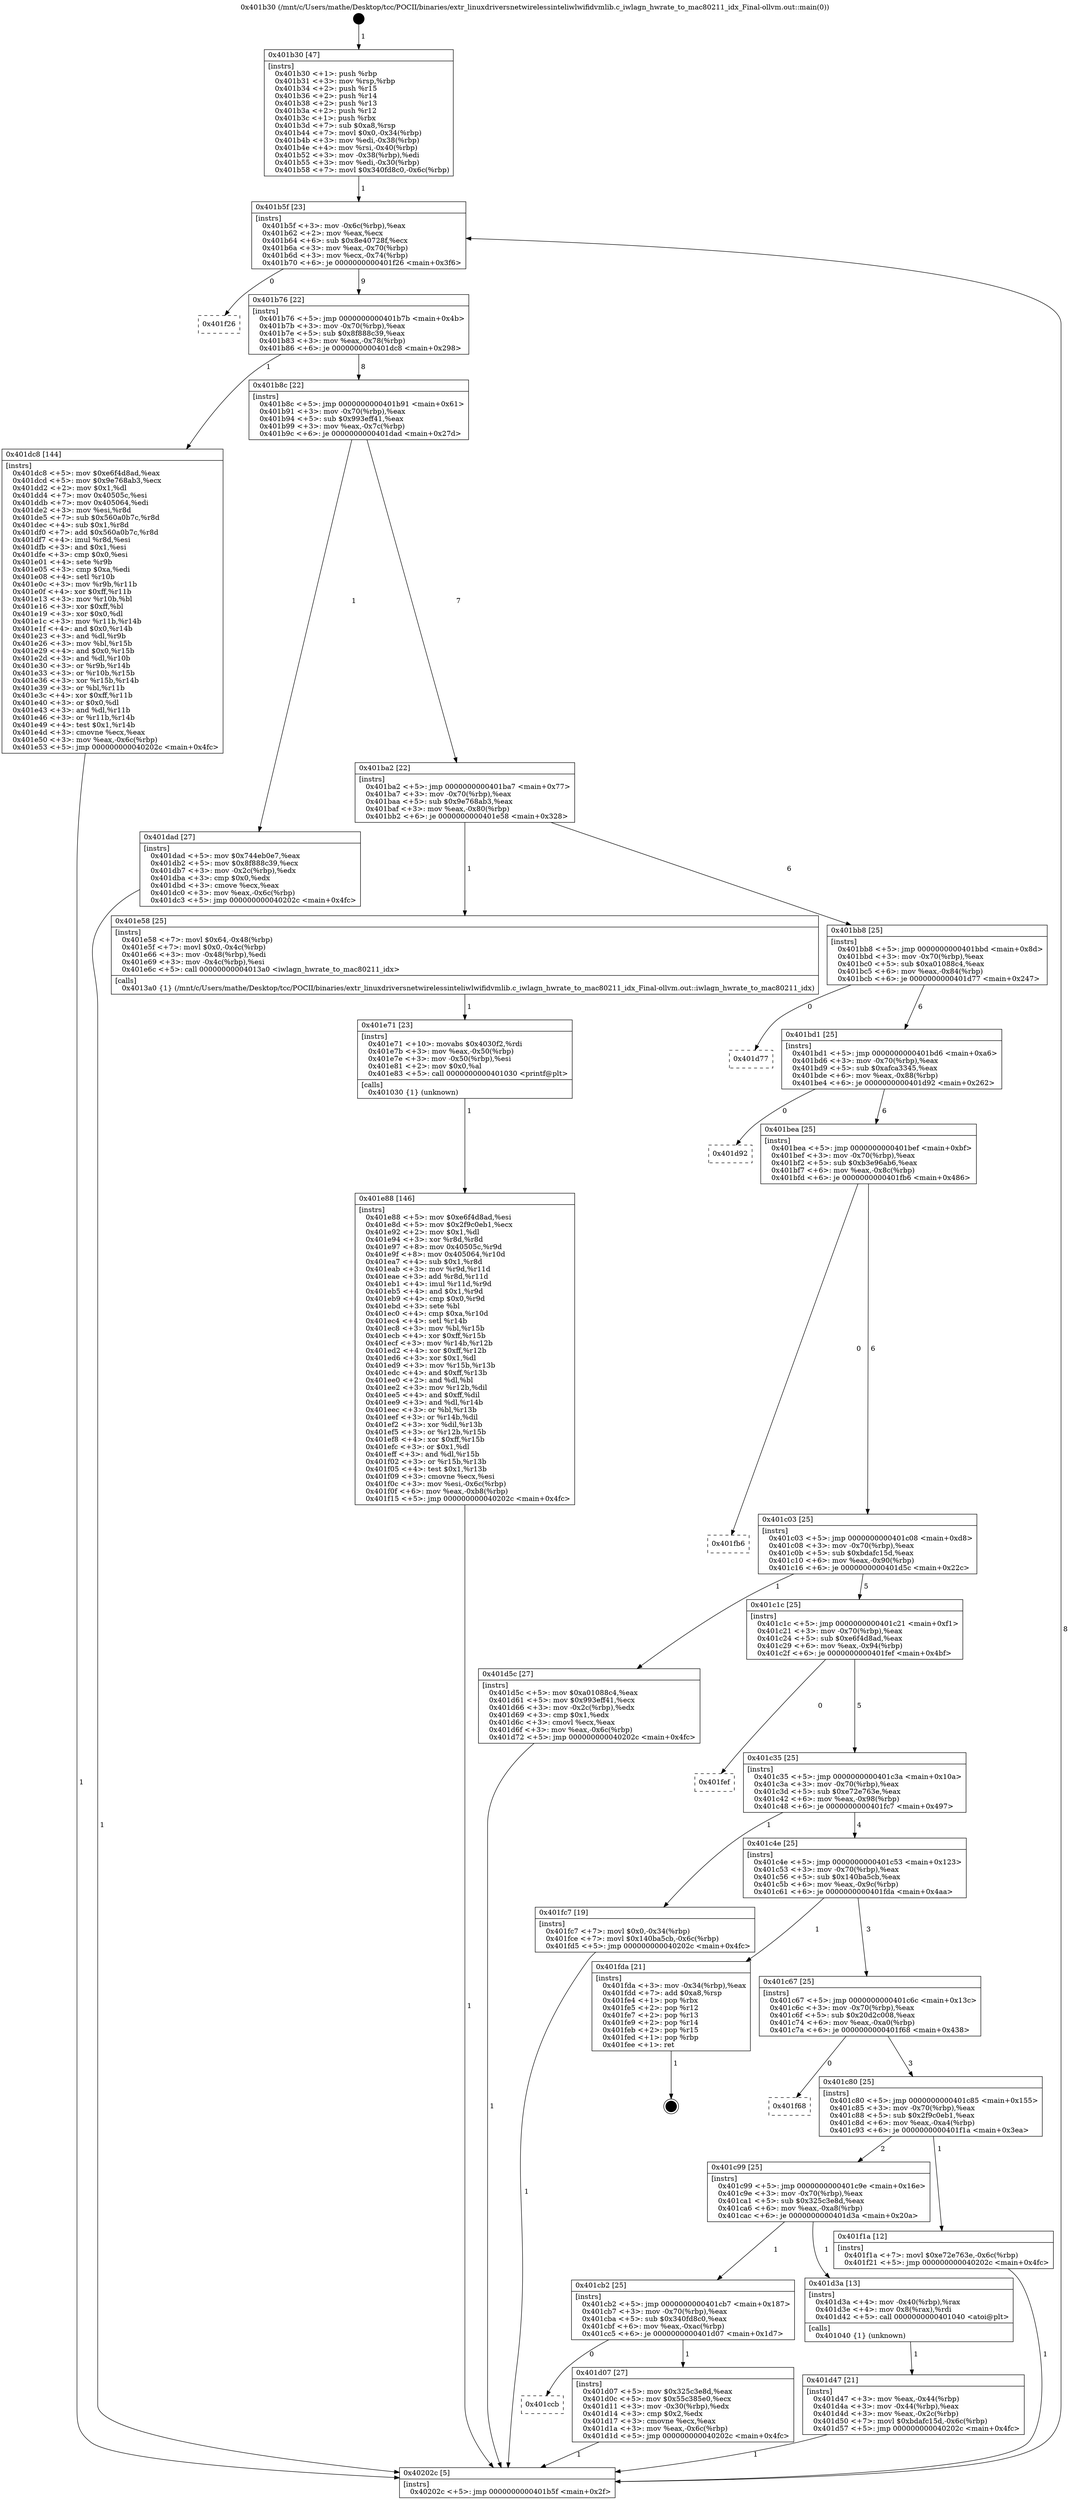 digraph "0x401b30" {
  label = "0x401b30 (/mnt/c/Users/mathe/Desktop/tcc/POCII/binaries/extr_linuxdriversnetwirelessinteliwlwifidvmlib.c_iwlagn_hwrate_to_mac80211_idx_Final-ollvm.out::main(0))"
  labelloc = "t"
  node[shape=record]

  Entry [label="",width=0.3,height=0.3,shape=circle,fillcolor=black,style=filled]
  "0x401b5f" [label="{
     0x401b5f [23]\l
     | [instrs]\l
     &nbsp;&nbsp;0x401b5f \<+3\>: mov -0x6c(%rbp),%eax\l
     &nbsp;&nbsp;0x401b62 \<+2\>: mov %eax,%ecx\l
     &nbsp;&nbsp;0x401b64 \<+6\>: sub $0x8e40728f,%ecx\l
     &nbsp;&nbsp;0x401b6a \<+3\>: mov %eax,-0x70(%rbp)\l
     &nbsp;&nbsp;0x401b6d \<+3\>: mov %ecx,-0x74(%rbp)\l
     &nbsp;&nbsp;0x401b70 \<+6\>: je 0000000000401f26 \<main+0x3f6\>\l
  }"]
  "0x401f26" [label="{
     0x401f26\l
  }", style=dashed]
  "0x401b76" [label="{
     0x401b76 [22]\l
     | [instrs]\l
     &nbsp;&nbsp;0x401b76 \<+5\>: jmp 0000000000401b7b \<main+0x4b\>\l
     &nbsp;&nbsp;0x401b7b \<+3\>: mov -0x70(%rbp),%eax\l
     &nbsp;&nbsp;0x401b7e \<+5\>: sub $0x8f888c39,%eax\l
     &nbsp;&nbsp;0x401b83 \<+3\>: mov %eax,-0x78(%rbp)\l
     &nbsp;&nbsp;0x401b86 \<+6\>: je 0000000000401dc8 \<main+0x298\>\l
  }"]
  Exit [label="",width=0.3,height=0.3,shape=circle,fillcolor=black,style=filled,peripheries=2]
  "0x401dc8" [label="{
     0x401dc8 [144]\l
     | [instrs]\l
     &nbsp;&nbsp;0x401dc8 \<+5\>: mov $0xe6f4d8ad,%eax\l
     &nbsp;&nbsp;0x401dcd \<+5\>: mov $0x9e768ab3,%ecx\l
     &nbsp;&nbsp;0x401dd2 \<+2\>: mov $0x1,%dl\l
     &nbsp;&nbsp;0x401dd4 \<+7\>: mov 0x40505c,%esi\l
     &nbsp;&nbsp;0x401ddb \<+7\>: mov 0x405064,%edi\l
     &nbsp;&nbsp;0x401de2 \<+3\>: mov %esi,%r8d\l
     &nbsp;&nbsp;0x401de5 \<+7\>: sub $0x560a0b7c,%r8d\l
     &nbsp;&nbsp;0x401dec \<+4\>: sub $0x1,%r8d\l
     &nbsp;&nbsp;0x401df0 \<+7\>: add $0x560a0b7c,%r8d\l
     &nbsp;&nbsp;0x401df7 \<+4\>: imul %r8d,%esi\l
     &nbsp;&nbsp;0x401dfb \<+3\>: and $0x1,%esi\l
     &nbsp;&nbsp;0x401dfe \<+3\>: cmp $0x0,%esi\l
     &nbsp;&nbsp;0x401e01 \<+4\>: sete %r9b\l
     &nbsp;&nbsp;0x401e05 \<+3\>: cmp $0xa,%edi\l
     &nbsp;&nbsp;0x401e08 \<+4\>: setl %r10b\l
     &nbsp;&nbsp;0x401e0c \<+3\>: mov %r9b,%r11b\l
     &nbsp;&nbsp;0x401e0f \<+4\>: xor $0xff,%r11b\l
     &nbsp;&nbsp;0x401e13 \<+3\>: mov %r10b,%bl\l
     &nbsp;&nbsp;0x401e16 \<+3\>: xor $0xff,%bl\l
     &nbsp;&nbsp;0x401e19 \<+3\>: xor $0x0,%dl\l
     &nbsp;&nbsp;0x401e1c \<+3\>: mov %r11b,%r14b\l
     &nbsp;&nbsp;0x401e1f \<+4\>: and $0x0,%r14b\l
     &nbsp;&nbsp;0x401e23 \<+3\>: and %dl,%r9b\l
     &nbsp;&nbsp;0x401e26 \<+3\>: mov %bl,%r15b\l
     &nbsp;&nbsp;0x401e29 \<+4\>: and $0x0,%r15b\l
     &nbsp;&nbsp;0x401e2d \<+3\>: and %dl,%r10b\l
     &nbsp;&nbsp;0x401e30 \<+3\>: or %r9b,%r14b\l
     &nbsp;&nbsp;0x401e33 \<+3\>: or %r10b,%r15b\l
     &nbsp;&nbsp;0x401e36 \<+3\>: xor %r15b,%r14b\l
     &nbsp;&nbsp;0x401e39 \<+3\>: or %bl,%r11b\l
     &nbsp;&nbsp;0x401e3c \<+4\>: xor $0xff,%r11b\l
     &nbsp;&nbsp;0x401e40 \<+3\>: or $0x0,%dl\l
     &nbsp;&nbsp;0x401e43 \<+3\>: and %dl,%r11b\l
     &nbsp;&nbsp;0x401e46 \<+3\>: or %r11b,%r14b\l
     &nbsp;&nbsp;0x401e49 \<+4\>: test $0x1,%r14b\l
     &nbsp;&nbsp;0x401e4d \<+3\>: cmovne %ecx,%eax\l
     &nbsp;&nbsp;0x401e50 \<+3\>: mov %eax,-0x6c(%rbp)\l
     &nbsp;&nbsp;0x401e53 \<+5\>: jmp 000000000040202c \<main+0x4fc\>\l
  }"]
  "0x401b8c" [label="{
     0x401b8c [22]\l
     | [instrs]\l
     &nbsp;&nbsp;0x401b8c \<+5\>: jmp 0000000000401b91 \<main+0x61\>\l
     &nbsp;&nbsp;0x401b91 \<+3\>: mov -0x70(%rbp),%eax\l
     &nbsp;&nbsp;0x401b94 \<+5\>: sub $0x993eff41,%eax\l
     &nbsp;&nbsp;0x401b99 \<+3\>: mov %eax,-0x7c(%rbp)\l
     &nbsp;&nbsp;0x401b9c \<+6\>: je 0000000000401dad \<main+0x27d\>\l
  }"]
  "0x401e88" [label="{
     0x401e88 [146]\l
     | [instrs]\l
     &nbsp;&nbsp;0x401e88 \<+5\>: mov $0xe6f4d8ad,%esi\l
     &nbsp;&nbsp;0x401e8d \<+5\>: mov $0x2f9c0eb1,%ecx\l
     &nbsp;&nbsp;0x401e92 \<+2\>: mov $0x1,%dl\l
     &nbsp;&nbsp;0x401e94 \<+3\>: xor %r8d,%r8d\l
     &nbsp;&nbsp;0x401e97 \<+8\>: mov 0x40505c,%r9d\l
     &nbsp;&nbsp;0x401e9f \<+8\>: mov 0x405064,%r10d\l
     &nbsp;&nbsp;0x401ea7 \<+4\>: sub $0x1,%r8d\l
     &nbsp;&nbsp;0x401eab \<+3\>: mov %r9d,%r11d\l
     &nbsp;&nbsp;0x401eae \<+3\>: add %r8d,%r11d\l
     &nbsp;&nbsp;0x401eb1 \<+4\>: imul %r11d,%r9d\l
     &nbsp;&nbsp;0x401eb5 \<+4\>: and $0x1,%r9d\l
     &nbsp;&nbsp;0x401eb9 \<+4\>: cmp $0x0,%r9d\l
     &nbsp;&nbsp;0x401ebd \<+3\>: sete %bl\l
     &nbsp;&nbsp;0x401ec0 \<+4\>: cmp $0xa,%r10d\l
     &nbsp;&nbsp;0x401ec4 \<+4\>: setl %r14b\l
     &nbsp;&nbsp;0x401ec8 \<+3\>: mov %bl,%r15b\l
     &nbsp;&nbsp;0x401ecb \<+4\>: xor $0xff,%r15b\l
     &nbsp;&nbsp;0x401ecf \<+3\>: mov %r14b,%r12b\l
     &nbsp;&nbsp;0x401ed2 \<+4\>: xor $0xff,%r12b\l
     &nbsp;&nbsp;0x401ed6 \<+3\>: xor $0x1,%dl\l
     &nbsp;&nbsp;0x401ed9 \<+3\>: mov %r15b,%r13b\l
     &nbsp;&nbsp;0x401edc \<+4\>: and $0xff,%r13b\l
     &nbsp;&nbsp;0x401ee0 \<+2\>: and %dl,%bl\l
     &nbsp;&nbsp;0x401ee2 \<+3\>: mov %r12b,%dil\l
     &nbsp;&nbsp;0x401ee5 \<+4\>: and $0xff,%dil\l
     &nbsp;&nbsp;0x401ee9 \<+3\>: and %dl,%r14b\l
     &nbsp;&nbsp;0x401eec \<+3\>: or %bl,%r13b\l
     &nbsp;&nbsp;0x401eef \<+3\>: or %r14b,%dil\l
     &nbsp;&nbsp;0x401ef2 \<+3\>: xor %dil,%r13b\l
     &nbsp;&nbsp;0x401ef5 \<+3\>: or %r12b,%r15b\l
     &nbsp;&nbsp;0x401ef8 \<+4\>: xor $0xff,%r15b\l
     &nbsp;&nbsp;0x401efc \<+3\>: or $0x1,%dl\l
     &nbsp;&nbsp;0x401eff \<+3\>: and %dl,%r15b\l
     &nbsp;&nbsp;0x401f02 \<+3\>: or %r15b,%r13b\l
     &nbsp;&nbsp;0x401f05 \<+4\>: test $0x1,%r13b\l
     &nbsp;&nbsp;0x401f09 \<+3\>: cmovne %ecx,%esi\l
     &nbsp;&nbsp;0x401f0c \<+3\>: mov %esi,-0x6c(%rbp)\l
     &nbsp;&nbsp;0x401f0f \<+6\>: mov %eax,-0xb8(%rbp)\l
     &nbsp;&nbsp;0x401f15 \<+5\>: jmp 000000000040202c \<main+0x4fc\>\l
  }"]
  "0x401dad" [label="{
     0x401dad [27]\l
     | [instrs]\l
     &nbsp;&nbsp;0x401dad \<+5\>: mov $0x744eb0e7,%eax\l
     &nbsp;&nbsp;0x401db2 \<+5\>: mov $0x8f888c39,%ecx\l
     &nbsp;&nbsp;0x401db7 \<+3\>: mov -0x2c(%rbp),%edx\l
     &nbsp;&nbsp;0x401dba \<+3\>: cmp $0x0,%edx\l
     &nbsp;&nbsp;0x401dbd \<+3\>: cmove %ecx,%eax\l
     &nbsp;&nbsp;0x401dc0 \<+3\>: mov %eax,-0x6c(%rbp)\l
     &nbsp;&nbsp;0x401dc3 \<+5\>: jmp 000000000040202c \<main+0x4fc\>\l
  }"]
  "0x401ba2" [label="{
     0x401ba2 [22]\l
     | [instrs]\l
     &nbsp;&nbsp;0x401ba2 \<+5\>: jmp 0000000000401ba7 \<main+0x77\>\l
     &nbsp;&nbsp;0x401ba7 \<+3\>: mov -0x70(%rbp),%eax\l
     &nbsp;&nbsp;0x401baa \<+5\>: sub $0x9e768ab3,%eax\l
     &nbsp;&nbsp;0x401baf \<+3\>: mov %eax,-0x80(%rbp)\l
     &nbsp;&nbsp;0x401bb2 \<+6\>: je 0000000000401e58 \<main+0x328\>\l
  }"]
  "0x401e71" [label="{
     0x401e71 [23]\l
     | [instrs]\l
     &nbsp;&nbsp;0x401e71 \<+10\>: movabs $0x4030f2,%rdi\l
     &nbsp;&nbsp;0x401e7b \<+3\>: mov %eax,-0x50(%rbp)\l
     &nbsp;&nbsp;0x401e7e \<+3\>: mov -0x50(%rbp),%esi\l
     &nbsp;&nbsp;0x401e81 \<+2\>: mov $0x0,%al\l
     &nbsp;&nbsp;0x401e83 \<+5\>: call 0000000000401030 \<printf@plt\>\l
     | [calls]\l
     &nbsp;&nbsp;0x401030 \{1\} (unknown)\l
  }"]
  "0x401e58" [label="{
     0x401e58 [25]\l
     | [instrs]\l
     &nbsp;&nbsp;0x401e58 \<+7\>: movl $0x64,-0x48(%rbp)\l
     &nbsp;&nbsp;0x401e5f \<+7\>: movl $0x0,-0x4c(%rbp)\l
     &nbsp;&nbsp;0x401e66 \<+3\>: mov -0x48(%rbp),%edi\l
     &nbsp;&nbsp;0x401e69 \<+3\>: mov -0x4c(%rbp),%esi\l
     &nbsp;&nbsp;0x401e6c \<+5\>: call 00000000004013a0 \<iwlagn_hwrate_to_mac80211_idx\>\l
     | [calls]\l
     &nbsp;&nbsp;0x4013a0 \{1\} (/mnt/c/Users/mathe/Desktop/tcc/POCII/binaries/extr_linuxdriversnetwirelessinteliwlwifidvmlib.c_iwlagn_hwrate_to_mac80211_idx_Final-ollvm.out::iwlagn_hwrate_to_mac80211_idx)\l
  }"]
  "0x401bb8" [label="{
     0x401bb8 [25]\l
     | [instrs]\l
     &nbsp;&nbsp;0x401bb8 \<+5\>: jmp 0000000000401bbd \<main+0x8d\>\l
     &nbsp;&nbsp;0x401bbd \<+3\>: mov -0x70(%rbp),%eax\l
     &nbsp;&nbsp;0x401bc0 \<+5\>: sub $0xa01088c4,%eax\l
     &nbsp;&nbsp;0x401bc5 \<+6\>: mov %eax,-0x84(%rbp)\l
     &nbsp;&nbsp;0x401bcb \<+6\>: je 0000000000401d77 \<main+0x247\>\l
  }"]
  "0x401d47" [label="{
     0x401d47 [21]\l
     | [instrs]\l
     &nbsp;&nbsp;0x401d47 \<+3\>: mov %eax,-0x44(%rbp)\l
     &nbsp;&nbsp;0x401d4a \<+3\>: mov -0x44(%rbp),%eax\l
     &nbsp;&nbsp;0x401d4d \<+3\>: mov %eax,-0x2c(%rbp)\l
     &nbsp;&nbsp;0x401d50 \<+7\>: movl $0xbdafc15d,-0x6c(%rbp)\l
     &nbsp;&nbsp;0x401d57 \<+5\>: jmp 000000000040202c \<main+0x4fc\>\l
  }"]
  "0x401d77" [label="{
     0x401d77\l
  }", style=dashed]
  "0x401bd1" [label="{
     0x401bd1 [25]\l
     | [instrs]\l
     &nbsp;&nbsp;0x401bd1 \<+5\>: jmp 0000000000401bd6 \<main+0xa6\>\l
     &nbsp;&nbsp;0x401bd6 \<+3\>: mov -0x70(%rbp),%eax\l
     &nbsp;&nbsp;0x401bd9 \<+5\>: sub $0xafca3345,%eax\l
     &nbsp;&nbsp;0x401bde \<+6\>: mov %eax,-0x88(%rbp)\l
     &nbsp;&nbsp;0x401be4 \<+6\>: je 0000000000401d92 \<main+0x262\>\l
  }"]
  "0x401b30" [label="{
     0x401b30 [47]\l
     | [instrs]\l
     &nbsp;&nbsp;0x401b30 \<+1\>: push %rbp\l
     &nbsp;&nbsp;0x401b31 \<+3\>: mov %rsp,%rbp\l
     &nbsp;&nbsp;0x401b34 \<+2\>: push %r15\l
     &nbsp;&nbsp;0x401b36 \<+2\>: push %r14\l
     &nbsp;&nbsp;0x401b38 \<+2\>: push %r13\l
     &nbsp;&nbsp;0x401b3a \<+2\>: push %r12\l
     &nbsp;&nbsp;0x401b3c \<+1\>: push %rbx\l
     &nbsp;&nbsp;0x401b3d \<+7\>: sub $0xa8,%rsp\l
     &nbsp;&nbsp;0x401b44 \<+7\>: movl $0x0,-0x34(%rbp)\l
     &nbsp;&nbsp;0x401b4b \<+3\>: mov %edi,-0x38(%rbp)\l
     &nbsp;&nbsp;0x401b4e \<+4\>: mov %rsi,-0x40(%rbp)\l
     &nbsp;&nbsp;0x401b52 \<+3\>: mov -0x38(%rbp),%edi\l
     &nbsp;&nbsp;0x401b55 \<+3\>: mov %edi,-0x30(%rbp)\l
     &nbsp;&nbsp;0x401b58 \<+7\>: movl $0x340fd8c0,-0x6c(%rbp)\l
  }"]
  "0x401d92" [label="{
     0x401d92\l
  }", style=dashed]
  "0x401bea" [label="{
     0x401bea [25]\l
     | [instrs]\l
     &nbsp;&nbsp;0x401bea \<+5\>: jmp 0000000000401bef \<main+0xbf\>\l
     &nbsp;&nbsp;0x401bef \<+3\>: mov -0x70(%rbp),%eax\l
     &nbsp;&nbsp;0x401bf2 \<+5\>: sub $0xb3e96ab6,%eax\l
     &nbsp;&nbsp;0x401bf7 \<+6\>: mov %eax,-0x8c(%rbp)\l
     &nbsp;&nbsp;0x401bfd \<+6\>: je 0000000000401fb6 \<main+0x486\>\l
  }"]
  "0x40202c" [label="{
     0x40202c [5]\l
     | [instrs]\l
     &nbsp;&nbsp;0x40202c \<+5\>: jmp 0000000000401b5f \<main+0x2f\>\l
  }"]
  "0x401fb6" [label="{
     0x401fb6\l
  }", style=dashed]
  "0x401c03" [label="{
     0x401c03 [25]\l
     | [instrs]\l
     &nbsp;&nbsp;0x401c03 \<+5\>: jmp 0000000000401c08 \<main+0xd8\>\l
     &nbsp;&nbsp;0x401c08 \<+3\>: mov -0x70(%rbp),%eax\l
     &nbsp;&nbsp;0x401c0b \<+5\>: sub $0xbdafc15d,%eax\l
     &nbsp;&nbsp;0x401c10 \<+6\>: mov %eax,-0x90(%rbp)\l
     &nbsp;&nbsp;0x401c16 \<+6\>: je 0000000000401d5c \<main+0x22c\>\l
  }"]
  "0x401ccb" [label="{
     0x401ccb\l
  }", style=dashed]
  "0x401d5c" [label="{
     0x401d5c [27]\l
     | [instrs]\l
     &nbsp;&nbsp;0x401d5c \<+5\>: mov $0xa01088c4,%eax\l
     &nbsp;&nbsp;0x401d61 \<+5\>: mov $0x993eff41,%ecx\l
     &nbsp;&nbsp;0x401d66 \<+3\>: mov -0x2c(%rbp),%edx\l
     &nbsp;&nbsp;0x401d69 \<+3\>: cmp $0x1,%edx\l
     &nbsp;&nbsp;0x401d6c \<+3\>: cmovl %ecx,%eax\l
     &nbsp;&nbsp;0x401d6f \<+3\>: mov %eax,-0x6c(%rbp)\l
     &nbsp;&nbsp;0x401d72 \<+5\>: jmp 000000000040202c \<main+0x4fc\>\l
  }"]
  "0x401c1c" [label="{
     0x401c1c [25]\l
     | [instrs]\l
     &nbsp;&nbsp;0x401c1c \<+5\>: jmp 0000000000401c21 \<main+0xf1\>\l
     &nbsp;&nbsp;0x401c21 \<+3\>: mov -0x70(%rbp),%eax\l
     &nbsp;&nbsp;0x401c24 \<+5\>: sub $0xe6f4d8ad,%eax\l
     &nbsp;&nbsp;0x401c29 \<+6\>: mov %eax,-0x94(%rbp)\l
     &nbsp;&nbsp;0x401c2f \<+6\>: je 0000000000401fef \<main+0x4bf\>\l
  }"]
  "0x401d07" [label="{
     0x401d07 [27]\l
     | [instrs]\l
     &nbsp;&nbsp;0x401d07 \<+5\>: mov $0x325c3e8d,%eax\l
     &nbsp;&nbsp;0x401d0c \<+5\>: mov $0x55c385e0,%ecx\l
     &nbsp;&nbsp;0x401d11 \<+3\>: mov -0x30(%rbp),%edx\l
     &nbsp;&nbsp;0x401d14 \<+3\>: cmp $0x2,%edx\l
     &nbsp;&nbsp;0x401d17 \<+3\>: cmovne %ecx,%eax\l
     &nbsp;&nbsp;0x401d1a \<+3\>: mov %eax,-0x6c(%rbp)\l
     &nbsp;&nbsp;0x401d1d \<+5\>: jmp 000000000040202c \<main+0x4fc\>\l
  }"]
  "0x401fef" [label="{
     0x401fef\l
  }", style=dashed]
  "0x401c35" [label="{
     0x401c35 [25]\l
     | [instrs]\l
     &nbsp;&nbsp;0x401c35 \<+5\>: jmp 0000000000401c3a \<main+0x10a\>\l
     &nbsp;&nbsp;0x401c3a \<+3\>: mov -0x70(%rbp),%eax\l
     &nbsp;&nbsp;0x401c3d \<+5\>: sub $0xe72e763e,%eax\l
     &nbsp;&nbsp;0x401c42 \<+6\>: mov %eax,-0x98(%rbp)\l
     &nbsp;&nbsp;0x401c48 \<+6\>: je 0000000000401fc7 \<main+0x497\>\l
  }"]
  "0x401cb2" [label="{
     0x401cb2 [25]\l
     | [instrs]\l
     &nbsp;&nbsp;0x401cb2 \<+5\>: jmp 0000000000401cb7 \<main+0x187\>\l
     &nbsp;&nbsp;0x401cb7 \<+3\>: mov -0x70(%rbp),%eax\l
     &nbsp;&nbsp;0x401cba \<+5\>: sub $0x340fd8c0,%eax\l
     &nbsp;&nbsp;0x401cbf \<+6\>: mov %eax,-0xac(%rbp)\l
     &nbsp;&nbsp;0x401cc5 \<+6\>: je 0000000000401d07 \<main+0x1d7\>\l
  }"]
  "0x401fc7" [label="{
     0x401fc7 [19]\l
     | [instrs]\l
     &nbsp;&nbsp;0x401fc7 \<+7\>: movl $0x0,-0x34(%rbp)\l
     &nbsp;&nbsp;0x401fce \<+7\>: movl $0x140ba5cb,-0x6c(%rbp)\l
     &nbsp;&nbsp;0x401fd5 \<+5\>: jmp 000000000040202c \<main+0x4fc\>\l
  }"]
  "0x401c4e" [label="{
     0x401c4e [25]\l
     | [instrs]\l
     &nbsp;&nbsp;0x401c4e \<+5\>: jmp 0000000000401c53 \<main+0x123\>\l
     &nbsp;&nbsp;0x401c53 \<+3\>: mov -0x70(%rbp),%eax\l
     &nbsp;&nbsp;0x401c56 \<+5\>: sub $0x140ba5cb,%eax\l
     &nbsp;&nbsp;0x401c5b \<+6\>: mov %eax,-0x9c(%rbp)\l
     &nbsp;&nbsp;0x401c61 \<+6\>: je 0000000000401fda \<main+0x4aa\>\l
  }"]
  "0x401d3a" [label="{
     0x401d3a [13]\l
     | [instrs]\l
     &nbsp;&nbsp;0x401d3a \<+4\>: mov -0x40(%rbp),%rax\l
     &nbsp;&nbsp;0x401d3e \<+4\>: mov 0x8(%rax),%rdi\l
     &nbsp;&nbsp;0x401d42 \<+5\>: call 0000000000401040 \<atoi@plt\>\l
     | [calls]\l
     &nbsp;&nbsp;0x401040 \{1\} (unknown)\l
  }"]
  "0x401fda" [label="{
     0x401fda [21]\l
     | [instrs]\l
     &nbsp;&nbsp;0x401fda \<+3\>: mov -0x34(%rbp),%eax\l
     &nbsp;&nbsp;0x401fdd \<+7\>: add $0xa8,%rsp\l
     &nbsp;&nbsp;0x401fe4 \<+1\>: pop %rbx\l
     &nbsp;&nbsp;0x401fe5 \<+2\>: pop %r12\l
     &nbsp;&nbsp;0x401fe7 \<+2\>: pop %r13\l
     &nbsp;&nbsp;0x401fe9 \<+2\>: pop %r14\l
     &nbsp;&nbsp;0x401feb \<+2\>: pop %r15\l
     &nbsp;&nbsp;0x401fed \<+1\>: pop %rbp\l
     &nbsp;&nbsp;0x401fee \<+1\>: ret\l
  }"]
  "0x401c67" [label="{
     0x401c67 [25]\l
     | [instrs]\l
     &nbsp;&nbsp;0x401c67 \<+5\>: jmp 0000000000401c6c \<main+0x13c\>\l
     &nbsp;&nbsp;0x401c6c \<+3\>: mov -0x70(%rbp),%eax\l
     &nbsp;&nbsp;0x401c6f \<+5\>: sub $0x20d2c008,%eax\l
     &nbsp;&nbsp;0x401c74 \<+6\>: mov %eax,-0xa0(%rbp)\l
     &nbsp;&nbsp;0x401c7a \<+6\>: je 0000000000401f68 \<main+0x438\>\l
  }"]
  "0x401c99" [label="{
     0x401c99 [25]\l
     | [instrs]\l
     &nbsp;&nbsp;0x401c99 \<+5\>: jmp 0000000000401c9e \<main+0x16e\>\l
     &nbsp;&nbsp;0x401c9e \<+3\>: mov -0x70(%rbp),%eax\l
     &nbsp;&nbsp;0x401ca1 \<+5\>: sub $0x325c3e8d,%eax\l
     &nbsp;&nbsp;0x401ca6 \<+6\>: mov %eax,-0xa8(%rbp)\l
     &nbsp;&nbsp;0x401cac \<+6\>: je 0000000000401d3a \<main+0x20a\>\l
  }"]
  "0x401f68" [label="{
     0x401f68\l
  }", style=dashed]
  "0x401c80" [label="{
     0x401c80 [25]\l
     | [instrs]\l
     &nbsp;&nbsp;0x401c80 \<+5\>: jmp 0000000000401c85 \<main+0x155\>\l
     &nbsp;&nbsp;0x401c85 \<+3\>: mov -0x70(%rbp),%eax\l
     &nbsp;&nbsp;0x401c88 \<+5\>: sub $0x2f9c0eb1,%eax\l
     &nbsp;&nbsp;0x401c8d \<+6\>: mov %eax,-0xa4(%rbp)\l
     &nbsp;&nbsp;0x401c93 \<+6\>: je 0000000000401f1a \<main+0x3ea\>\l
  }"]
  "0x401f1a" [label="{
     0x401f1a [12]\l
     | [instrs]\l
     &nbsp;&nbsp;0x401f1a \<+7\>: movl $0xe72e763e,-0x6c(%rbp)\l
     &nbsp;&nbsp;0x401f21 \<+5\>: jmp 000000000040202c \<main+0x4fc\>\l
  }"]
  Entry -> "0x401b30" [label=" 1"]
  "0x401b5f" -> "0x401f26" [label=" 0"]
  "0x401b5f" -> "0x401b76" [label=" 9"]
  "0x401fda" -> Exit [label=" 1"]
  "0x401b76" -> "0x401dc8" [label=" 1"]
  "0x401b76" -> "0x401b8c" [label=" 8"]
  "0x401fc7" -> "0x40202c" [label=" 1"]
  "0x401b8c" -> "0x401dad" [label=" 1"]
  "0x401b8c" -> "0x401ba2" [label=" 7"]
  "0x401f1a" -> "0x40202c" [label=" 1"]
  "0x401ba2" -> "0x401e58" [label=" 1"]
  "0x401ba2" -> "0x401bb8" [label=" 6"]
  "0x401e88" -> "0x40202c" [label=" 1"]
  "0x401bb8" -> "0x401d77" [label=" 0"]
  "0x401bb8" -> "0x401bd1" [label=" 6"]
  "0x401e71" -> "0x401e88" [label=" 1"]
  "0x401bd1" -> "0x401d92" [label=" 0"]
  "0x401bd1" -> "0x401bea" [label=" 6"]
  "0x401e58" -> "0x401e71" [label=" 1"]
  "0x401bea" -> "0x401fb6" [label=" 0"]
  "0x401bea" -> "0x401c03" [label=" 6"]
  "0x401dc8" -> "0x40202c" [label=" 1"]
  "0x401c03" -> "0x401d5c" [label=" 1"]
  "0x401c03" -> "0x401c1c" [label=" 5"]
  "0x401dad" -> "0x40202c" [label=" 1"]
  "0x401c1c" -> "0x401fef" [label=" 0"]
  "0x401c1c" -> "0x401c35" [label=" 5"]
  "0x401d5c" -> "0x40202c" [label=" 1"]
  "0x401c35" -> "0x401fc7" [label=" 1"]
  "0x401c35" -> "0x401c4e" [label=" 4"]
  "0x401d3a" -> "0x401d47" [label=" 1"]
  "0x401c4e" -> "0x401fda" [label=" 1"]
  "0x401c4e" -> "0x401c67" [label=" 3"]
  "0x40202c" -> "0x401b5f" [label=" 8"]
  "0x401c67" -> "0x401f68" [label=" 0"]
  "0x401c67" -> "0x401c80" [label=" 3"]
  "0x401d07" -> "0x40202c" [label=" 1"]
  "0x401c80" -> "0x401f1a" [label=" 1"]
  "0x401c80" -> "0x401c99" [label=" 2"]
  "0x401b30" -> "0x401b5f" [label=" 1"]
  "0x401c99" -> "0x401d3a" [label=" 1"]
  "0x401c99" -> "0x401cb2" [label=" 1"]
  "0x401d47" -> "0x40202c" [label=" 1"]
  "0x401cb2" -> "0x401d07" [label=" 1"]
  "0x401cb2" -> "0x401ccb" [label=" 0"]
}
